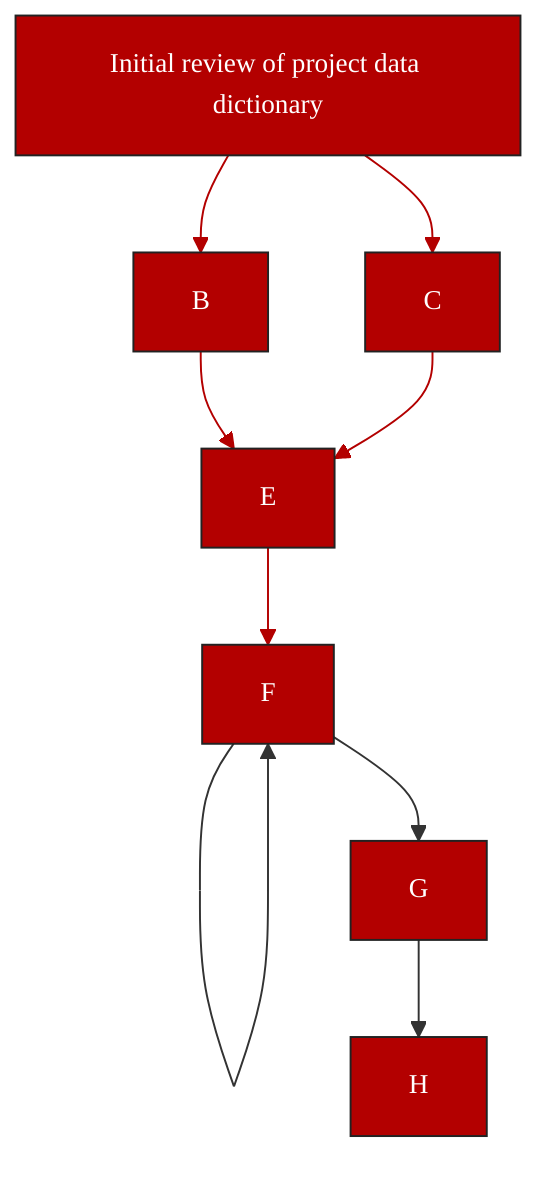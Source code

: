graph TD
    step1[Initial review of project data dictionary]:::box 
    --> step2[B]:::box
    step1 --> step3[C]:::box
    step2 --> step4[D]:::box
    step3 --> step4[E]:::box
    step4 --> step5[F]:::box
    step5 --> step5:::box
    step5 --> step6[G]:::box
    step6 --> step7[H]:::box

classDef box font-family:avenir,font-size:14px,fill:#B30000,stroke:#222,color:#fff,stroke-width:1px
linkStyle 0,1,2,3,4 stroke:#B30000,stroke-width:1px,color:#B30000,font-family:avenir;
